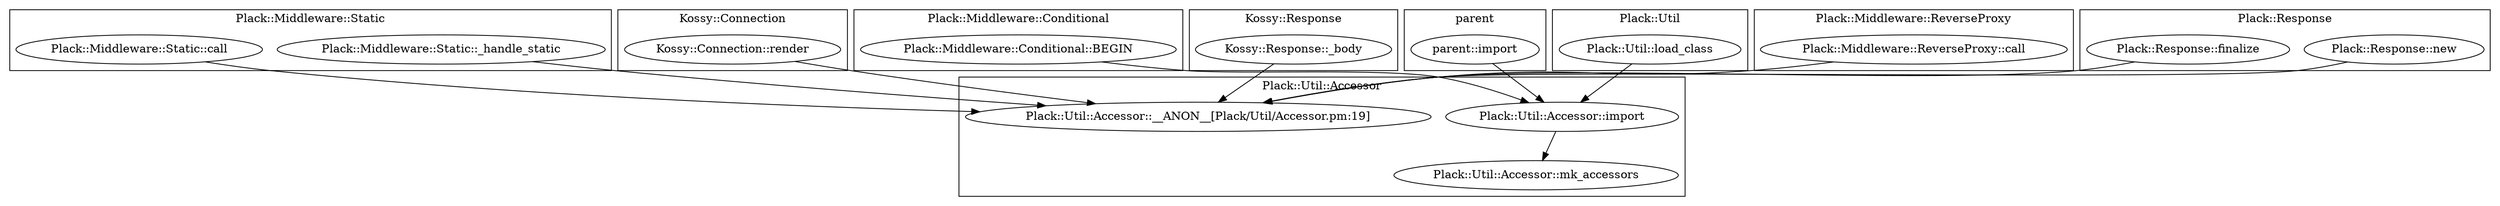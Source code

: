 digraph {
graph [overlap=false]
subgraph cluster_Plack_Middleware_Static {
	label="Plack::Middleware::Static";
	"Plack::Middleware::Static::_handle_static";
	"Plack::Middleware::Static::call";
}
subgraph cluster_Kossy_Connection {
	label="Kossy::Connection";
	"Kossy::Connection::render";
}
subgraph cluster_Plack_Util_Accessor {
	label="Plack::Util::Accessor";
	"Plack::Util::Accessor::mk_accessors";
	"Plack::Util::Accessor::__ANON__[Plack/Util/Accessor.pm:19]";
	"Plack::Util::Accessor::import";
}
subgraph cluster_Plack_Middleware_Conditional {
	label="Plack::Middleware::Conditional";
	"Plack::Middleware::Conditional::BEGIN";
}
subgraph cluster_Kossy_Response {
	label="Kossy::Response";
	"Kossy::Response::_body";
}
subgraph cluster_parent {
	label="parent";
	"parent::import";
}
subgraph cluster_Plack_Util {
	label="Plack::Util";
	"Plack::Util::load_class";
}
subgraph cluster_Plack_Middleware_ReverseProxy {
	label="Plack::Middleware::ReverseProxy";
	"Plack::Middleware::ReverseProxy::call";
}
subgraph cluster_Plack_Response {
	label="Plack::Response";
	"Plack::Response::new";
	"Plack::Response::finalize";
}
"Kossy::Connection::render" -> "Plack::Util::Accessor::__ANON__[Plack/Util/Accessor.pm:19]";
"Kossy::Response::_body" -> "Plack::Util::Accessor::__ANON__[Plack/Util/Accessor.pm:19]";
"Plack::Middleware::Static::_handle_static" -> "Plack::Util::Accessor::__ANON__[Plack/Util/Accessor.pm:19]";
"Plack::Response::new" -> "Plack::Util::Accessor::__ANON__[Plack/Util/Accessor.pm:19]";
"Plack::Middleware::Static::call" -> "Plack::Util::Accessor::__ANON__[Plack/Util/Accessor.pm:19]";
"Plack::Middleware::ReverseProxy::call" -> "Plack::Util::Accessor::__ANON__[Plack/Util/Accessor.pm:19]";
"Plack::Response::finalize" -> "Plack::Util::Accessor::__ANON__[Plack/Util/Accessor.pm:19]";
"Plack::Util::load_class" -> "Plack::Util::Accessor::import";
"parent::import" -> "Plack::Util::Accessor::import";
"Plack::Middleware::Conditional::BEGIN" -> "Plack::Util::Accessor::import";
"Plack::Util::Accessor::import" -> "Plack::Util::Accessor::mk_accessors";
}

